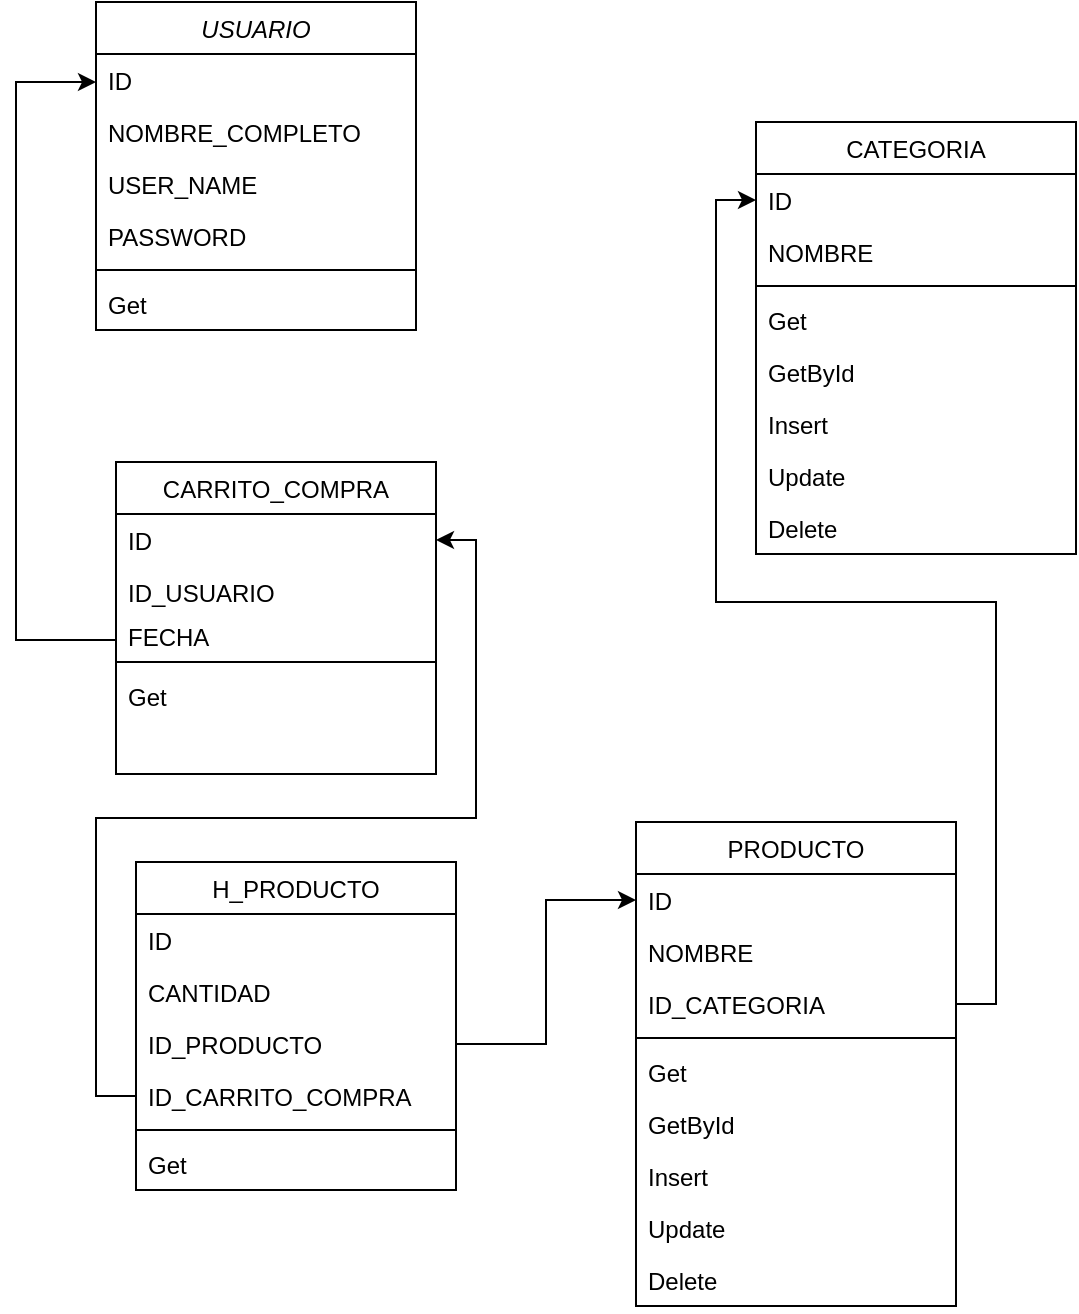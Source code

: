 <mxfile version="21.3.7" type="github">
  <diagram id="C5RBs43oDa-KdzZeNtuy" name="Page-1">
    <mxGraphModel dx="1461" dy="689" grid="1" gridSize="10" guides="1" tooltips="1" connect="1" arrows="1" fold="1" page="1" pageScale="1" pageWidth="827" pageHeight="1169" math="0" shadow="0">
      <root>
        <mxCell id="WIyWlLk6GJQsqaUBKTNV-0" />
        <mxCell id="WIyWlLk6GJQsqaUBKTNV-1" parent="WIyWlLk6GJQsqaUBKTNV-0" />
        <mxCell id="zkfFHV4jXpPFQw0GAbJ--0" value="USUARIO" style="swimlane;fontStyle=2;align=center;verticalAlign=top;childLayout=stackLayout;horizontal=1;startSize=26;horizontalStack=0;resizeParent=1;resizeLast=0;collapsible=1;marginBottom=0;rounded=0;shadow=0;strokeWidth=1;" parent="WIyWlLk6GJQsqaUBKTNV-1" vertex="1">
          <mxGeometry x="290" y="30" width="160" height="164" as="geometry">
            <mxRectangle x="230" y="140" width="160" height="26" as="alternateBounds" />
          </mxGeometry>
        </mxCell>
        <mxCell id="zkfFHV4jXpPFQw0GAbJ--1" value="ID" style="text;align=left;verticalAlign=top;spacingLeft=4;spacingRight=4;overflow=hidden;rotatable=0;points=[[0,0.5],[1,0.5]];portConstraint=eastwest;" parent="zkfFHV4jXpPFQw0GAbJ--0" vertex="1">
          <mxGeometry y="26" width="160" height="26" as="geometry" />
        </mxCell>
        <mxCell id="zkfFHV4jXpPFQw0GAbJ--3" value="NOMBRE_COMPLETO" style="text;align=left;verticalAlign=top;spacingLeft=4;spacingRight=4;overflow=hidden;rotatable=0;points=[[0,0.5],[1,0.5]];portConstraint=eastwest;rounded=0;shadow=0;html=0;" parent="zkfFHV4jXpPFQw0GAbJ--0" vertex="1">
          <mxGeometry y="52" width="160" height="26" as="geometry" />
        </mxCell>
        <mxCell id="zkfFHV4jXpPFQw0GAbJ--2" value="USER_NAME" style="text;align=left;verticalAlign=top;spacingLeft=4;spacingRight=4;overflow=hidden;rotatable=0;points=[[0,0.5],[1,0.5]];portConstraint=eastwest;rounded=0;shadow=0;html=0;" parent="zkfFHV4jXpPFQw0GAbJ--0" vertex="1">
          <mxGeometry y="78" width="160" height="26" as="geometry" />
        </mxCell>
        <mxCell id="x-7i6f0XOpvU_nab96oC-21" value="PASSWORD" style="text;align=left;verticalAlign=top;spacingLeft=4;spacingRight=4;overflow=hidden;rotatable=0;points=[[0,0.5],[1,0.5]];portConstraint=eastwest;rounded=0;shadow=0;html=0;" parent="zkfFHV4jXpPFQw0GAbJ--0" vertex="1">
          <mxGeometry y="104" width="160" height="26" as="geometry" />
        </mxCell>
        <mxCell id="zkfFHV4jXpPFQw0GAbJ--4" value="" style="line;html=1;strokeWidth=1;align=left;verticalAlign=middle;spacingTop=-1;spacingLeft=3;spacingRight=3;rotatable=0;labelPosition=right;points=[];portConstraint=eastwest;" parent="zkfFHV4jXpPFQw0GAbJ--0" vertex="1">
          <mxGeometry y="130" width="160" height="8" as="geometry" />
        </mxCell>
        <mxCell id="LTFT9L_OO9T5tugUR9UT-1" value="Get" style="text;align=left;verticalAlign=top;spacingLeft=4;spacingRight=4;overflow=hidden;rotatable=0;points=[[0,0.5],[1,0.5]];portConstraint=eastwest;rounded=0;shadow=0;html=0;" parent="zkfFHV4jXpPFQw0GAbJ--0" vertex="1">
          <mxGeometry y="138" width="160" height="26" as="geometry" />
        </mxCell>
        <mxCell id="zkfFHV4jXpPFQw0GAbJ--6" value="CARRITO_COMPRA" style="swimlane;fontStyle=0;align=center;verticalAlign=top;childLayout=stackLayout;horizontal=1;startSize=26;horizontalStack=0;resizeParent=1;resizeLast=0;collapsible=1;marginBottom=0;rounded=0;shadow=0;strokeWidth=1;" parent="WIyWlLk6GJQsqaUBKTNV-1" vertex="1">
          <mxGeometry x="300" y="260" width="160" height="156" as="geometry">
            <mxRectangle x="130" y="380" width="160" height="26" as="alternateBounds" />
          </mxGeometry>
        </mxCell>
        <mxCell id="zkfFHV4jXpPFQw0GAbJ--7" value="ID" style="text;align=left;verticalAlign=top;spacingLeft=4;spacingRight=4;overflow=hidden;rotatable=0;points=[[0,0.5],[1,0.5]];portConstraint=eastwest;" parent="zkfFHV4jXpPFQw0GAbJ--6" vertex="1">
          <mxGeometry y="26" width="160" height="26" as="geometry" />
        </mxCell>
        <mxCell id="x-7i6f0XOpvU_nab96oC-11" value="ID_USUARIO" style="text;align=left;verticalAlign=top;spacingLeft=4;spacingRight=4;overflow=hidden;rotatable=0;points=[[0,0.5],[1,0.5]];portConstraint=eastwest;rounded=0;shadow=0;html=0;" parent="zkfFHV4jXpPFQw0GAbJ--6" vertex="1">
          <mxGeometry y="52" width="160" height="22" as="geometry" />
        </mxCell>
        <mxCell id="x-7i6f0XOpvU_nab96oC-22" value="FECHA" style="text;align=left;verticalAlign=top;spacingLeft=4;spacingRight=4;overflow=hidden;rotatable=0;points=[[0,0.5],[1,0.5]];portConstraint=eastwest;rounded=0;shadow=0;html=0;" parent="zkfFHV4jXpPFQw0GAbJ--6" vertex="1">
          <mxGeometry y="74" width="160" height="22" as="geometry" />
        </mxCell>
        <mxCell id="zkfFHV4jXpPFQw0GAbJ--9" value="" style="line;html=1;strokeWidth=1;align=left;verticalAlign=middle;spacingTop=-1;spacingLeft=3;spacingRight=3;rotatable=0;labelPosition=right;points=[];portConstraint=eastwest;" parent="zkfFHV4jXpPFQw0GAbJ--6" vertex="1">
          <mxGeometry y="96" width="160" height="8" as="geometry" />
        </mxCell>
        <mxCell id="LTFT9L_OO9T5tugUR9UT-2" value="Get" style="text;align=left;verticalAlign=top;spacingLeft=4;spacingRight=4;overflow=hidden;rotatable=0;points=[[0,0.5],[1,0.5]];portConstraint=eastwest;rounded=0;shadow=0;html=0;" parent="zkfFHV4jXpPFQw0GAbJ--6" vertex="1">
          <mxGeometry y="104" width="160" height="26" as="geometry" />
        </mxCell>
        <mxCell id="x-7i6f0XOpvU_nab96oC-0" value="PRODUCTO" style="swimlane;fontStyle=0;align=center;verticalAlign=top;childLayout=stackLayout;horizontal=1;startSize=26;horizontalStack=0;resizeParent=1;resizeLast=0;collapsible=1;marginBottom=0;rounded=0;shadow=0;strokeWidth=1;" parent="WIyWlLk6GJQsqaUBKTNV-1" vertex="1">
          <mxGeometry x="560" y="440" width="160" height="242" as="geometry">
            <mxRectangle x="340" y="380" width="170" height="26" as="alternateBounds" />
          </mxGeometry>
        </mxCell>
        <mxCell id="x-7i6f0XOpvU_nab96oC-1" value="ID" style="text;align=left;verticalAlign=top;spacingLeft=4;spacingRight=4;overflow=hidden;rotatable=0;points=[[0,0.5],[1,0.5]];portConstraint=eastwest;" parent="x-7i6f0XOpvU_nab96oC-0" vertex="1">
          <mxGeometry y="26" width="160" height="26" as="geometry" />
        </mxCell>
        <mxCell id="x-7i6f0XOpvU_nab96oC-4" value="NOMBRE" style="text;align=left;verticalAlign=top;spacingLeft=4;spacingRight=4;overflow=hidden;rotatable=0;points=[[0,0.5],[1,0.5]];portConstraint=eastwest;" parent="x-7i6f0XOpvU_nab96oC-0" vertex="1">
          <mxGeometry y="52" width="160" height="26" as="geometry" />
        </mxCell>
        <mxCell id="x-7i6f0XOpvU_nab96oC-8" value="ID_CATEGORIA" style="text;align=left;verticalAlign=top;spacingLeft=4;spacingRight=4;overflow=hidden;rotatable=0;points=[[0,0.5],[1,0.5]];portConstraint=eastwest;" parent="x-7i6f0XOpvU_nab96oC-0" vertex="1">
          <mxGeometry y="78" width="160" height="26" as="geometry" />
        </mxCell>
        <mxCell id="x-7i6f0XOpvU_nab96oC-2" value="" style="line;html=1;strokeWidth=1;align=left;verticalAlign=middle;spacingTop=-1;spacingLeft=3;spacingRight=3;rotatable=0;labelPosition=right;points=[];portConstraint=eastwest;" parent="x-7i6f0XOpvU_nab96oC-0" vertex="1">
          <mxGeometry y="104" width="160" height="8" as="geometry" />
        </mxCell>
        <mxCell id="LTFT9L_OO9T5tugUR9UT-5" value="Get" style="text;align=left;verticalAlign=top;spacingLeft=4;spacingRight=4;overflow=hidden;rotatable=0;points=[[0,0.5],[1,0.5]];portConstraint=eastwest;rounded=0;shadow=0;html=0;" parent="x-7i6f0XOpvU_nab96oC-0" vertex="1">
          <mxGeometry y="112" width="160" height="26" as="geometry" />
        </mxCell>
        <mxCell id="wVbOyKbf-ACTWMuH41Mk-4" value="GetById" style="text;align=left;verticalAlign=top;spacingLeft=4;spacingRight=4;overflow=hidden;rotatable=0;points=[[0,0.5],[1,0.5]];portConstraint=eastwest;rounded=0;shadow=0;html=0;" vertex="1" parent="x-7i6f0XOpvU_nab96oC-0">
          <mxGeometry y="138" width="160" height="26" as="geometry" />
        </mxCell>
        <mxCell id="wVbOyKbf-ACTWMuH41Mk-5" value="Insert" style="text;align=left;verticalAlign=top;spacingLeft=4;spacingRight=4;overflow=hidden;rotatable=0;points=[[0,0.5],[1,0.5]];portConstraint=eastwest;rounded=0;shadow=0;html=0;" vertex="1" parent="x-7i6f0XOpvU_nab96oC-0">
          <mxGeometry y="164" width="160" height="26" as="geometry" />
        </mxCell>
        <mxCell id="wVbOyKbf-ACTWMuH41Mk-6" value="Update" style="text;align=left;verticalAlign=top;spacingLeft=4;spacingRight=4;overflow=hidden;rotatable=0;points=[[0,0.5],[1,0.5]];portConstraint=eastwest;rounded=0;shadow=0;html=0;" vertex="1" parent="x-7i6f0XOpvU_nab96oC-0">
          <mxGeometry y="190" width="160" height="26" as="geometry" />
        </mxCell>
        <mxCell id="wVbOyKbf-ACTWMuH41Mk-7" value="Delete" style="text;align=left;verticalAlign=top;spacingLeft=4;spacingRight=4;overflow=hidden;rotatable=0;points=[[0,0.5],[1,0.5]];portConstraint=eastwest;rounded=0;shadow=0;html=0;" vertex="1" parent="x-7i6f0XOpvU_nab96oC-0">
          <mxGeometry y="216" width="160" height="26" as="geometry" />
        </mxCell>
        <mxCell id="x-7i6f0XOpvU_nab96oC-5" value="CATEGORIA" style="swimlane;fontStyle=0;align=center;verticalAlign=top;childLayout=stackLayout;horizontal=1;startSize=26;horizontalStack=0;resizeParent=1;resizeLast=0;collapsible=1;marginBottom=0;rounded=0;shadow=0;strokeWidth=1;" parent="WIyWlLk6GJQsqaUBKTNV-1" vertex="1">
          <mxGeometry x="620" y="90" width="160" height="216" as="geometry">
            <mxRectangle x="340" y="380" width="170" height="26" as="alternateBounds" />
          </mxGeometry>
        </mxCell>
        <mxCell id="x-7i6f0XOpvU_nab96oC-6" value="ID" style="text;align=left;verticalAlign=top;spacingLeft=4;spacingRight=4;overflow=hidden;rotatable=0;points=[[0,0.5],[1,0.5]];portConstraint=eastwest;" parent="x-7i6f0XOpvU_nab96oC-5" vertex="1">
          <mxGeometry y="26" width="160" height="26" as="geometry" />
        </mxCell>
        <mxCell id="x-7i6f0XOpvU_nab96oC-9" value="NOMBRE" style="text;align=left;verticalAlign=top;spacingLeft=4;spacingRight=4;overflow=hidden;rotatable=0;points=[[0,0.5],[1,0.5]];portConstraint=eastwest;" parent="x-7i6f0XOpvU_nab96oC-5" vertex="1">
          <mxGeometry y="52" width="160" height="26" as="geometry" />
        </mxCell>
        <mxCell id="x-7i6f0XOpvU_nab96oC-7" value="" style="line;html=1;strokeWidth=1;align=left;verticalAlign=middle;spacingTop=-1;spacingLeft=3;spacingRight=3;rotatable=0;labelPosition=right;points=[];portConstraint=eastwest;" parent="x-7i6f0XOpvU_nab96oC-5" vertex="1">
          <mxGeometry y="78" width="160" height="8" as="geometry" />
        </mxCell>
        <mxCell id="LTFT9L_OO9T5tugUR9UT-0" value="Get" style="text;align=left;verticalAlign=top;spacingLeft=4;spacingRight=4;overflow=hidden;rotatable=0;points=[[0,0.5],[1,0.5]];portConstraint=eastwest;rounded=0;shadow=0;html=0;" parent="x-7i6f0XOpvU_nab96oC-5" vertex="1">
          <mxGeometry y="86" width="160" height="26" as="geometry" />
        </mxCell>
        <mxCell id="wVbOyKbf-ACTWMuH41Mk-0" value="GetById" style="text;align=left;verticalAlign=top;spacingLeft=4;spacingRight=4;overflow=hidden;rotatable=0;points=[[0,0.5],[1,0.5]];portConstraint=eastwest;rounded=0;shadow=0;html=0;" vertex="1" parent="x-7i6f0XOpvU_nab96oC-5">
          <mxGeometry y="112" width="160" height="26" as="geometry" />
        </mxCell>
        <mxCell id="wVbOyKbf-ACTWMuH41Mk-2" value="Insert" style="text;align=left;verticalAlign=top;spacingLeft=4;spacingRight=4;overflow=hidden;rotatable=0;points=[[0,0.5],[1,0.5]];portConstraint=eastwest;rounded=0;shadow=0;html=0;" vertex="1" parent="x-7i6f0XOpvU_nab96oC-5">
          <mxGeometry y="138" width="160" height="26" as="geometry" />
        </mxCell>
        <mxCell id="wVbOyKbf-ACTWMuH41Mk-3" value="Update" style="text;align=left;verticalAlign=top;spacingLeft=4;spacingRight=4;overflow=hidden;rotatable=0;points=[[0,0.5],[1,0.5]];portConstraint=eastwest;rounded=0;shadow=0;html=0;" vertex="1" parent="x-7i6f0XOpvU_nab96oC-5">
          <mxGeometry y="164" width="160" height="26" as="geometry" />
        </mxCell>
        <mxCell id="wVbOyKbf-ACTWMuH41Mk-1" value="Delete" style="text;align=left;verticalAlign=top;spacingLeft=4;spacingRight=4;overflow=hidden;rotatable=0;points=[[0,0.5],[1,0.5]];portConstraint=eastwest;rounded=0;shadow=0;html=0;" vertex="1" parent="x-7i6f0XOpvU_nab96oC-5">
          <mxGeometry y="190" width="160" height="26" as="geometry" />
        </mxCell>
        <mxCell id="x-7i6f0XOpvU_nab96oC-10" style="edgeStyle=orthogonalEdgeStyle;rounded=0;orthogonalLoop=1;jettySize=auto;html=1;" parent="WIyWlLk6GJQsqaUBKTNV-1" source="x-7i6f0XOpvU_nab96oC-8" target="x-7i6f0XOpvU_nab96oC-6" edge="1">
          <mxGeometry relative="1" as="geometry" />
        </mxCell>
        <mxCell id="x-7i6f0XOpvU_nab96oC-13" style="edgeStyle=orthogonalEdgeStyle;rounded=0;orthogonalLoop=1;jettySize=auto;html=1;exitX=0;exitY=0.5;exitDx=0;exitDy=0;entryX=0;entryY=0.5;entryDx=0;entryDy=0;" parent="WIyWlLk6GJQsqaUBKTNV-1" source="x-7i6f0XOpvU_nab96oC-11" target="zkfFHV4jXpPFQw0GAbJ--1" edge="1">
          <mxGeometry relative="1" as="geometry">
            <Array as="points">
              <mxPoint x="250" y="349" />
              <mxPoint x="250" y="70" />
            </Array>
          </mxGeometry>
        </mxCell>
        <mxCell id="x-7i6f0XOpvU_nab96oC-14" value="H_PRODUCTO" style="swimlane;fontStyle=0;align=center;verticalAlign=top;childLayout=stackLayout;horizontal=1;startSize=26;horizontalStack=0;resizeParent=1;resizeLast=0;collapsible=1;marginBottom=0;rounded=0;shadow=0;strokeWidth=1;" parent="WIyWlLk6GJQsqaUBKTNV-1" vertex="1">
          <mxGeometry x="310" y="460" width="160" height="164" as="geometry">
            <mxRectangle x="340" y="380" width="170" height="26" as="alternateBounds" />
          </mxGeometry>
        </mxCell>
        <mxCell id="x-7i6f0XOpvU_nab96oC-15" value="ID" style="text;align=left;verticalAlign=top;spacingLeft=4;spacingRight=4;overflow=hidden;rotatable=0;points=[[0,0.5],[1,0.5]];portConstraint=eastwest;" parent="x-7i6f0XOpvU_nab96oC-14" vertex="1">
          <mxGeometry y="26" width="160" height="26" as="geometry" />
        </mxCell>
        <mxCell id="x-7i6f0XOpvU_nab96oC-16" value="CANTIDAD" style="text;align=left;verticalAlign=top;spacingLeft=4;spacingRight=4;overflow=hidden;rotatable=0;points=[[0,0.5],[1,0.5]];portConstraint=eastwest;" parent="x-7i6f0XOpvU_nab96oC-14" vertex="1">
          <mxGeometry y="52" width="160" height="26" as="geometry" />
        </mxCell>
        <mxCell id="x-7i6f0XOpvU_nab96oC-17" value="ID_PRODUCTO" style="text;align=left;verticalAlign=top;spacingLeft=4;spacingRight=4;overflow=hidden;rotatable=0;points=[[0,0.5],[1,0.5]];portConstraint=eastwest;" parent="x-7i6f0XOpvU_nab96oC-14" vertex="1">
          <mxGeometry y="78" width="160" height="26" as="geometry" />
        </mxCell>
        <mxCell id="zkfFHV4jXpPFQw0GAbJ--8" value="ID_CARRITO_COMPRA" style="text;align=left;verticalAlign=top;spacingLeft=4;spacingRight=4;overflow=hidden;rotatable=0;points=[[0,0.5],[1,0.5]];portConstraint=eastwest;rounded=0;shadow=0;html=0;" parent="x-7i6f0XOpvU_nab96oC-14" vertex="1">
          <mxGeometry y="104" width="160" height="26" as="geometry" />
        </mxCell>
        <mxCell id="x-7i6f0XOpvU_nab96oC-18" value="" style="line;html=1;strokeWidth=1;align=left;verticalAlign=middle;spacingTop=-1;spacingLeft=3;spacingRight=3;rotatable=0;labelPosition=right;points=[];portConstraint=eastwest;" parent="x-7i6f0XOpvU_nab96oC-14" vertex="1">
          <mxGeometry y="130" width="160" height="8" as="geometry" />
        </mxCell>
        <mxCell id="LTFT9L_OO9T5tugUR9UT-4" value="Get" style="text;align=left;verticalAlign=top;spacingLeft=4;spacingRight=4;overflow=hidden;rotatable=0;points=[[0,0.5],[1,0.5]];portConstraint=eastwest;rounded=0;shadow=0;html=0;" parent="x-7i6f0XOpvU_nab96oC-14" vertex="1">
          <mxGeometry y="138" width="160" height="26" as="geometry" />
        </mxCell>
        <mxCell id="x-7i6f0XOpvU_nab96oC-20" style="edgeStyle=orthogonalEdgeStyle;rounded=0;orthogonalLoop=1;jettySize=auto;html=1;" parent="WIyWlLk6GJQsqaUBKTNV-1" source="x-7i6f0XOpvU_nab96oC-17" target="x-7i6f0XOpvU_nab96oC-1" edge="1">
          <mxGeometry relative="1" as="geometry" />
        </mxCell>
        <mxCell id="wVbOyKbf-ACTWMuH41Mk-8" style="edgeStyle=orthogonalEdgeStyle;rounded=0;orthogonalLoop=1;jettySize=auto;html=1;entryX=1;entryY=0.5;entryDx=0;entryDy=0;" edge="1" parent="WIyWlLk6GJQsqaUBKTNV-1" source="zkfFHV4jXpPFQw0GAbJ--8" target="zkfFHV4jXpPFQw0GAbJ--7">
          <mxGeometry relative="1" as="geometry" />
        </mxCell>
      </root>
    </mxGraphModel>
  </diagram>
</mxfile>
